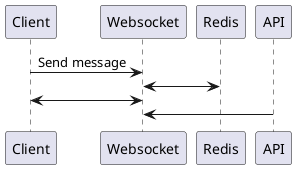 @startuml
Client -> Websocket: Send message
Websocket <-> Redis
Client <-> Websocket
API -> Websocket
@enduml